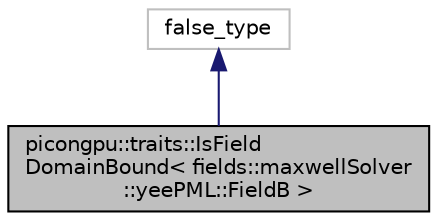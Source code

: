 digraph "picongpu::traits::IsFieldDomainBound&lt; fields::maxwellSolver::yeePML::FieldB &gt;"
{
 // LATEX_PDF_SIZE
  edge [fontname="Helvetica",fontsize="10",labelfontname="Helvetica",labelfontsize="10"];
  node [fontname="Helvetica",fontsize="10",shape=record];
  Node1 [label="picongpu::traits::IsField\lDomainBound\< fields::maxwellSolver\l::yeePML::FieldB \>",height=0.2,width=0.4,color="black", fillcolor="grey75", style="filled", fontcolor="black",tooltip="Field domain boundness trait for output and checkpointing: PML fields are not domain-bound."];
  Node2 -> Node1 [dir="back",color="midnightblue",fontsize="10",style="solid",fontname="Helvetica"];
  Node2 [label="false_type",height=0.2,width=0.4,color="grey75", fillcolor="white", style="filled",tooltip=" "];
}
